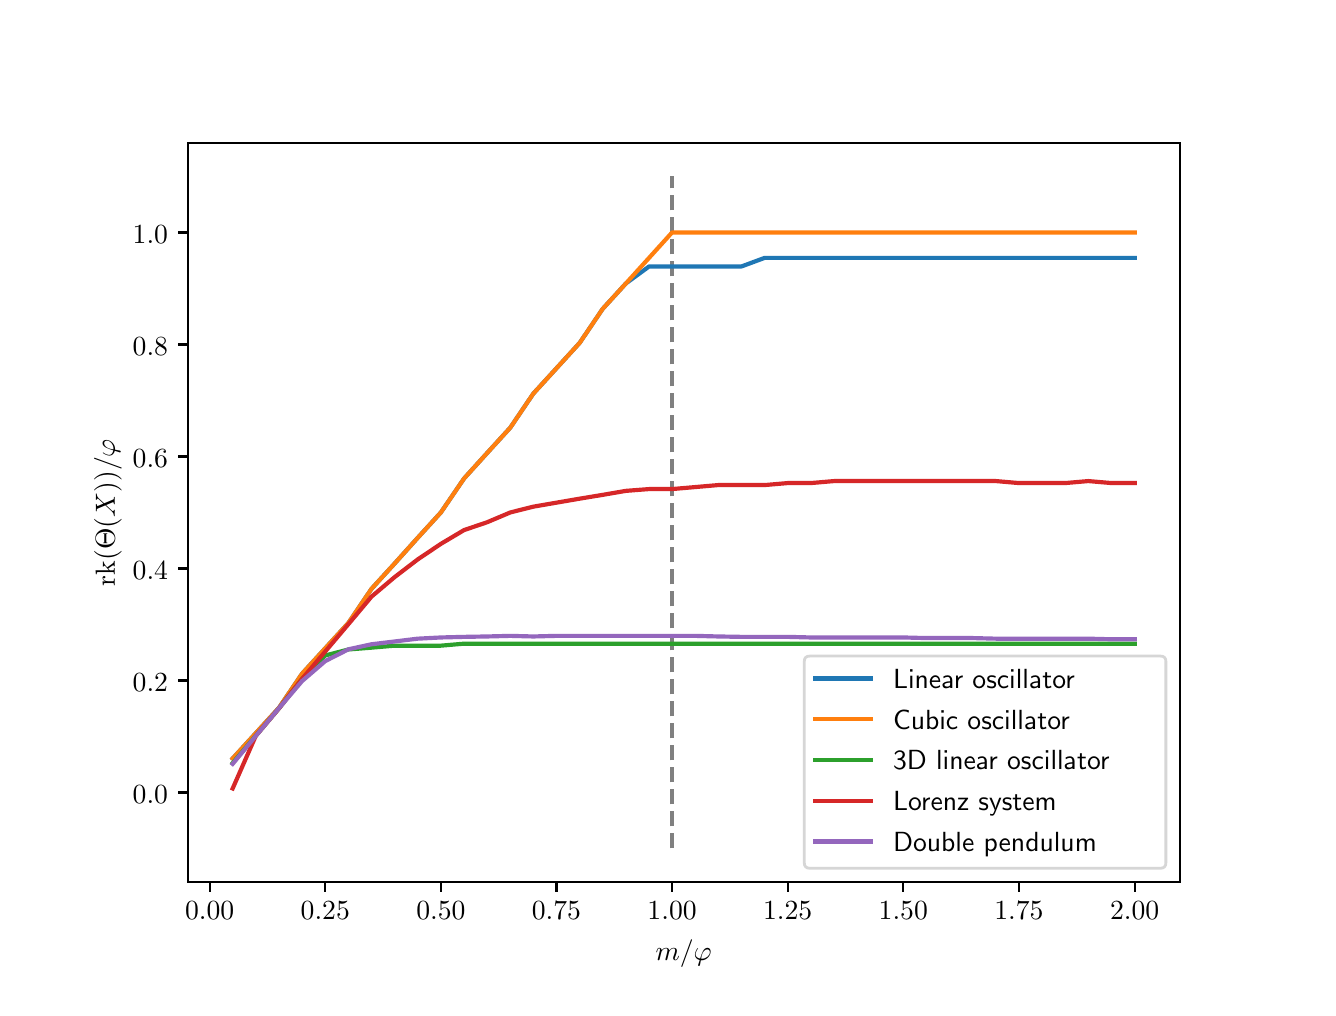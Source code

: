 \begingroup%
\makeatletter%
\begin{pgfpicture}%
\pgfpathrectangle{\pgfpointorigin}{\pgfqpoint{6.4in}{4.8in}}%
\pgfusepath{use as bounding box, clip}%
\begin{pgfscope}%
\pgfsetbuttcap%
\pgfsetmiterjoin%
\definecolor{currentfill}{rgb}{1.0,1.0,1.0}%
\pgfsetfillcolor{currentfill}%
\pgfsetlinewidth{0.0pt}%
\definecolor{currentstroke}{rgb}{1.0,1.0,1.0}%
\pgfsetstrokecolor{currentstroke}%
\pgfsetdash{}{0pt}%
\pgfpathmoveto{\pgfqpoint{0.0in}{0.0in}}%
\pgfpathlineto{\pgfqpoint{6.4in}{0.0in}}%
\pgfpathlineto{\pgfqpoint{6.4in}{4.8in}}%
\pgfpathlineto{\pgfqpoint{0.0in}{4.8in}}%
\pgfpathclose%
\pgfusepath{fill}%
\end{pgfscope}%
\begin{pgfscope}%
\pgfsetbuttcap%
\pgfsetmiterjoin%
\definecolor{currentfill}{rgb}{1.0,1.0,1.0}%
\pgfsetfillcolor{currentfill}%
\pgfsetlinewidth{0.0pt}%
\definecolor{currentstroke}{rgb}{0.0,0.0,0.0}%
\pgfsetstrokecolor{currentstroke}%
\pgfsetstrokeopacity{0.0}%
\pgfsetdash{}{0pt}%
\pgfpathmoveto{\pgfqpoint{0.8in}{0.528in}}%
\pgfpathlineto{\pgfqpoint{5.76in}{0.528in}}%
\pgfpathlineto{\pgfqpoint{5.76in}{4.224in}}%
\pgfpathlineto{\pgfqpoint{0.8in}{4.224in}}%
\pgfpathclose%
\pgfusepath{fill}%
\end{pgfscope}%
\begin{pgfscope}%
\pgfsetbuttcap%
\pgfsetroundjoin%
\definecolor{currentfill}{rgb}{0.0,0.0,0.0}%
\pgfsetfillcolor{currentfill}%
\pgfsetlinewidth{0.803pt}%
\definecolor{currentstroke}{rgb}{0.0,0.0,0.0}%
\pgfsetstrokecolor{currentstroke}%
\pgfsetdash{}{0pt}%
\pgfsys@defobject{currentmarker}{\pgfqpoint{0.0in}{-0.049in}}{\pgfqpoint{0.0in}{0.0in}}{%
\pgfpathmoveto{\pgfqpoint{0.0in}{0.0in}}%
\pgfpathlineto{\pgfqpoint{0.0in}{-0.049in}}%
\pgfusepath{stroke,fill}%
}%
\begin{pgfscope}%
\pgfsys@transformshift{0.91in}{0.528in}%
\pgfsys@useobject{currentmarker}{}%
\end{pgfscope}%
\end{pgfscope}%
\begin{pgfscope}%
\definecolor{textcolor}{rgb}{0.0,0.0,0.0}%
\pgfsetstrokecolor{textcolor}%
\pgfsetfillcolor{textcolor}%
\pgftext[x=0.91in,y=0.431in,,top]{\color{textcolor}\sffamily\fontsize{10.0}{12.0}\selectfont \(\displaystyle 0.00\)}%
\end{pgfscope}%
\begin{pgfscope}%
\pgfsetbuttcap%
\pgfsetroundjoin%
\definecolor{currentfill}{rgb}{0.0,0.0,0.0}%
\pgfsetfillcolor{currentfill}%
\pgfsetlinewidth{0.803pt}%
\definecolor{currentstroke}{rgb}{0.0,0.0,0.0}%
\pgfsetstrokecolor{currentstroke}%
\pgfsetdash{}{0pt}%
\pgfsys@defobject{currentmarker}{\pgfqpoint{0.0in}{-0.049in}}{\pgfqpoint{0.0in}{0.0in}}{%
\pgfpathmoveto{\pgfqpoint{0.0in}{0.0in}}%
\pgfpathlineto{\pgfqpoint{0.0in}{-0.049in}}%
\pgfusepath{stroke,fill}%
}%
\begin{pgfscope}%
\pgfsys@transformshift{1.488in}{0.528in}%
\pgfsys@useobject{currentmarker}{}%
\end{pgfscope}%
\end{pgfscope}%
\begin{pgfscope}%
\definecolor{textcolor}{rgb}{0.0,0.0,0.0}%
\pgfsetstrokecolor{textcolor}%
\pgfsetfillcolor{textcolor}%
\pgftext[x=1.488in,y=0.431in,,top]{\color{textcolor}\sffamily\fontsize{10.0}{12.0}\selectfont \(\displaystyle 0.25\)}%
\end{pgfscope}%
\begin{pgfscope}%
\pgfsetbuttcap%
\pgfsetroundjoin%
\definecolor{currentfill}{rgb}{0.0,0.0,0.0}%
\pgfsetfillcolor{currentfill}%
\pgfsetlinewidth{0.803pt}%
\definecolor{currentstroke}{rgb}{0.0,0.0,0.0}%
\pgfsetstrokecolor{currentstroke}%
\pgfsetdash{}{0pt}%
\pgfsys@defobject{currentmarker}{\pgfqpoint{0.0in}{-0.049in}}{\pgfqpoint{0.0in}{0.0in}}{%
\pgfpathmoveto{\pgfqpoint{0.0in}{0.0in}}%
\pgfpathlineto{\pgfqpoint{0.0in}{-0.049in}}%
\pgfusepath{stroke,fill}%
}%
\begin{pgfscope}%
\pgfsys@transformshift{2.066in}{0.528in}%
\pgfsys@useobject{currentmarker}{}%
\end{pgfscope}%
\end{pgfscope}%
\begin{pgfscope}%
\definecolor{textcolor}{rgb}{0.0,0.0,0.0}%
\pgfsetstrokecolor{textcolor}%
\pgfsetfillcolor{textcolor}%
\pgftext[x=2.066in,y=0.431in,,top]{\color{textcolor}\sffamily\fontsize{10.0}{12.0}\selectfont \(\displaystyle 0.50\)}%
\end{pgfscope}%
\begin{pgfscope}%
\pgfsetbuttcap%
\pgfsetroundjoin%
\definecolor{currentfill}{rgb}{0.0,0.0,0.0}%
\pgfsetfillcolor{currentfill}%
\pgfsetlinewidth{0.803pt}%
\definecolor{currentstroke}{rgb}{0.0,0.0,0.0}%
\pgfsetstrokecolor{currentstroke}%
\pgfsetdash{}{0pt}%
\pgfsys@defobject{currentmarker}{\pgfqpoint{0.0in}{-0.049in}}{\pgfqpoint{0.0in}{0.0in}}{%
\pgfpathmoveto{\pgfqpoint{0.0in}{0.0in}}%
\pgfpathlineto{\pgfqpoint{0.0in}{-0.049in}}%
\pgfusepath{stroke,fill}%
}%
\begin{pgfscope}%
\pgfsys@transformshift{2.644in}{0.528in}%
\pgfsys@useobject{currentmarker}{}%
\end{pgfscope}%
\end{pgfscope}%
\begin{pgfscope}%
\definecolor{textcolor}{rgb}{0.0,0.0,0.0}%
\pgfsetstrokecolor{textcolor}%
\pgfsetfillcolor{textcolor}%
\pgftext[x=2.644in,y=0.431in,,top]{\color{textcolor}\sffamily\fontsize{10.0}{12.0}\selectfont \(\displaystyle 0.75\)}%
\end{pgfscope}%
\begin{pgfscope}%
\pgfsetbuttcap%
\pgfsetroundjoin%
\definecolor{currentfill}{rgb}{0.0,0.0,0.0}%
\pgfsetfillcolor{currentfill}%
\pgfsetlinewidth{0.803pt}%
\definecolor{currentstroke}{rgb}{0.0,0.0,0.0}%
\pgfsetstrokecolor{currentstroke}%
\pgfsetdash{}{0pt}%
\pgfsys@defobject{currentmarker}{\pgfqpoint{0.0in}{-0.049in}}{\pgfqpoint{0.0in}{0.0in}}{%
\pgfpathmoveto{\pgfqpoint{0.0in}{0.0in}}%
\pgfpathlineto{\pgfqpoint{0.0in}{-0.049in}}%
\pgfusepath{stroke,fill}%
}%
\begin{pgfscope}%
\pgfsys@transformshift{3.222in}{0.528in}%
\pgfsys@useobject{currentmarker}{}%
\end{pgfscope}%
\end{pgfscope}%
\begin{pgfscope}%
\definecolor{textcolor}{rgb}{0.0,0.0,0.0}%
\pgfsetstrokecolor{textcolor}%
\pgfsetfillcolor{textcolor}%
\pgftext[x=3.222in,y=0.431in,,top]{\color{textcolor}\sffamily\fontsize{10.0}{12.0}\selectfont \(\displaystyle 1.00\)}%
\end{pgfscope}%
\begin{pgfscope}%
\pgfsetbuttcap%
\pgfsetroundjoin%
\definecolor{currentfill}{rgb}{0.0,0.0,0.0}%
\pgfsetfillcolor{currentfill}%
\pgfsetlinewidth{0.803pt}%
\definecolor{currentstroke}{rgb}{0.0,0.0,0.0}%
\pgfsetstrokecolor{currentstroke}%
\pgfsetdash{}{0pt}%
\pgfsys@defobject{currentmarker}{\pgfqpoint{0.0in}{-0.049in}}{\pgfqpoint{0.0in}{0.0in}}{%
\pgfpathmoveto{\pgfqpoint{0.0in}{0.0in}}%
\pgfpathlineto{\pgfqpoint{0.0in}{-0.049in}}%
\pgfusepath{stroke,fill}%
}%
\begin{pgfscope}%
\pgfsys@transformshift{3.8in}{0.528in}%
\pgfsys@useobject{currentmarker}{}%
\end{pgfscope}%
\end{pgfscope}%
\begin{pgfscope}%
\definecolor{textcolor}{rgb}{0.0,0.0,0.0}%
\pgfsetstrokecolor{textcolor}%
\pgfsetfillcolor{textcolor}%
\pgftext[x=3.8in,y=0.431in,,top]{\color{textcolor}\sffamily\fontsize{10.0}{12.0}\selectfont \(\displaystyle 1.25\)}%
\end{pgfscope}%
\begin{pgfscope}%
\pgfsetbuttcap%
\pgfsetroundjoin%
\definecolor{currentfill}{rgb}{0.0,0.0,0.0}%
\pgfsetfillcolor{currentfill}%
\pgfsetlinewidth{0.803pt}%
\definecolor{currentstroke}{rgb}{0.0,0.0,0.0}%
\pgfsetstrokecolor{currentstroke}%
\pgfsetdash{}{0pt}%
\pgfsys@defobject{currentmarker}{\pgfqpoint{0.0in}{-0.049in}}{\pgfqpoint{0.0in}{0.0in}}{%
\pgfpathmoveto{\pgfqpoint{0.0in}{0.0in}}%
\pgfpathlineto{\pgfqpoint{0.0in}{-0.049in}}%
\pgfusepath{stroke,fill}%
}%
\begin{pgfscope}%
\pgfsys@transformshift{4.378in}{0.528in}%
\pgfsys@useobject{currentmarker}{}%
\end{pgfscope}%
\end{pgfscope}%
\begin{pgfscope}%
\definecolor{textcolor}{rgb}{0.0,0.0,0.0}%
\pgfsetstrokecolor{textcolor}%
\pgfsetfillcolor{textcolor}%
\pgftext[x=4.378in,y=0.431in,,top]{\color{textcolor}\sffamily\fontsize{10.0}{12.0}\selectfont \(\displaystyle 1.50\)}%
\end{pgfscope}%
\begin{pgfscope}%
\pgfsetbuttcap%
\pgfsetroundjoin%
\definecolor{currentfill}{rgb}{0.0,0.0,0.0}%
\pgfsetfillcolor{currentfill}%
\pgfsetlinewidth{0.803pt}%
\definecolor{currentstroke}{rgb}{0.0,0.0,0.0}%
\pgfsetstrokecolor{currentstroke}%
\pgfsetdash{}{0pt}%
\pgfsys@defobject{currentmarker}{\pgfqpoint{0.0in}{-0.049in}}{\pgfqpoint{0.0in}{0.0in}}{%
\pgfpathmoveto{\pgfqpoint{0.0in}{0.0in}}%
\pgfpathlineto{\pgfqpoint{0.0in}{-0.049in}}%
\pgfusepath{stroke,fill}%
}%
\begin{pgfscope}%
\pgfsys@transformshift{4.956in}{0.528in}%
\pgfsys@useobject{currentmarker}{}%
\end{pgfscope}%
\end{pgfscope}%
\begin{pgfscope}%
\definecolor{textcolor}{rgb}{0.0,0.0,0.0}%
\pgfsetstrokecolor{textcolor}%
\pgfsetfillcolor{textcolor}%
\pgftext[x=4.956in,y=0.431in,,top]{\color{textcolor}\sffamily\fontsize{10.0}{12.0}\selectfont \(\displaystyle 1.75\)}%
\end{pgfscope}%
\begin{pgfscope}%
\pgfsetbuttcap%
\pgfsetroundjoin%
\definecolor{currentfill}{rgb}{0.0,0.0,0.0}%
\pgfsetfillcolor{currentfill}%
\pgfsetlinewidth{0.803pt}%
\definecolor{currentstroke}{rgb}{0.0,0.0,0.0}%
\pgfsetstrokecolor{currentstroke}%
\pgfsetdash{}{0pt}%
\pgfsys@defobject{currentmarker}{\pgfqpoint{0.0in}{-0.049in}}{\pgfqpoint{0.0in}{0.0in}}{%
\pgfpathmoveto{\pgfqpoint{0.0in}{0.0in}}%
\pgfpathlineto{\pgfqpoint{0.0in}{-0.049in}}%
\pgfusepath{stroke,fill}%
}%
\begin{pgfscope}%
\pgfsys@transformshift{5.535in}{0.528in}%
\pgfsys@useobject{currentmarker}{}%
\end{pgfscope}%
\end{pgfscope}%
\begin{pgfscope}%
\definecolor{textcolor}{rgb}{0.0,0.0,0.0}%
\pgfsetstrokecolor{textcolor}%
\pgfsetfillcolor{textcolor}%
\pgftext[x=5.535in,y=0.431in,,top]{\color{textcolor}\sffamily\fontsize{10.0}{12.0}\selectfont \(\displaystyle 2.00\)}%
\end{pgfscope}%
\begin{pgfscope}%
\definecolor{textcolor}{rgb}{0.0,0.0,0.0}%
\pgfsetstrokecolor{textcolor}%
\pgfsetfillcolor{textcolor}%
\pgftext[x=3.28in,y=0.241in,,top]{\color{textcolor}\sffamily\fontsize{10.0}{12.0}\selectfont \(\displaystyle m / \varphi\)}%
\end{pgfscope}%
\begin{pgfscope}%
\pgfsetbuttcap%
\pgfsetroundjoin%
\definecolor{currentfill}{rgb}{0.0,0.0,0.0}%
\pgfsetfillcolor{currentfill}%
\pgfsetlinewidth{0.803pt}%
\definecolor{currentstroke}{rgb}{0.0,0.0,0.0}%
\pgfsetstrokecolor{currentstroke}%
\pgfsetdash{}{0pt}%
\pgfsys@defobject{currentmarker}{\pgfqpoint{-0.049in}{0.0in}}{\pgfqpoint{0.0in}{0.0in}}{%
\pgfpathmoveto{\pgfqpoint{0.0in}{0.0in}}%
\pgfpathlineto{\pgfqpoint{-0.049in}{0.0in}}%
\pgfusepath{stroke,fill}%
}%
\begin{pgfscope}%
\pgfsys@transformshift{0.8in}{0.976in}%
\pgfsys@useobject{currentmarker}{}%
\end{pgfscope}%
\end{pgfscope}%
\begin{pgfscope}%
\definecolor{textcolor}{rgb}{0.0,0.0,0.0}%
\pgfsetstrokecolor{textcolor}%
\pgfsetfillcolor{textcolor}%
\pgftext[x=0.525in, y=0.923in, left, base]{\color{textcolor}\sffamily\fontsize{10.0}{12.0}\selectfont \(\displaystyle 0.0\)}%
\end{pgfscope}%
\begin{pgfscope}%
\pgfsetbuttcap%
\pgfsetroundjoin%
\definecolor{currentfill}{rgb}{0.0,0.0,0.0}%
\pgfsetfillcolor{currentfill}%
\pgfsetlinewidth{0.803pt}%
\definecolor{currentstroke}{rgb}{0.0,0.0,0.0}%
\pgfsetstrokecolor{currentstroke}%
\pgfsetdash{}{0pt}%
\pgfsys@defobject{currentmarker}{\pgfqpoint{-0.049in}{0.0in}}{\pgfqpoint{0.0in}{0.0in}}{%
\pgfpathmoveto{\pgfqpoint{0.0in}{0.0in}}%
\pgfpathlineto{\pgfqpoint{-0.049in}{0.0in}}%
\pgfusepath{stroke,fill}%
}%
\begin{pgfscope}%
\pgfsys@transformshift{0.8in}{1.536in}%
\pgfsys@useobject{currentmarker}{}%
\end{pgfscope}%
\end{pgfscope}%
\begin{pgfscope}%
\definecolor{textcolor}{rgb}{0.0,0.0,0.0}%
\pgfsetstrokecolor{textcolor}%
\pgfsetfillcolor{textcolor}%
\pgftext[x=0.525in, y=1.483in, left, base]{\color{textcolor}\sffamily\fontsize{10.0}{12.0}\selectfont \(\displaystyle 0.2\)}%
\end{pgfscope}%
\begin{pgfscope}%
\pgfsetbuttcap%
\pgfsetroundjoin%
\definecolor{currentfill}{rgb}{0.0,0.0,0.0}%
\pgfsetfillcolor{currentfill}%
\pgfsetlinewidth{0.803pt}%
\definecolor{currentstroke}{rgb}{0.0,0.0,0.0}%
\pgfsetstrokecolor{currentstroke}%
\pgfsetdash{}{0pt}%
\pgfsys@defobject{currentmarker}{\pgfqpoint{-0.049in}{0.0in}}{\pgfqpoint{0.0in}{0.0in}}{%
\pgfpathmoveto{\pgfqpoint{0.0in}{0.0in}}%
\pgfpathlineto{\pgfqpoint{-0.049in}{0.0in}}%
\pgfusepath{stroke,fill}%
}%
\begin{pgfscope}%
\pgfsys@transformshift{0.8in}{2.096in}%
\pgfsys@useobject{currentmarker}{}%
\end{pgfscope}%
\end{pgfscope}%
\begin{pgfscope}%
\definecolor{textcolor}{rgb}{0.0,0.0,0.0}%
\pgfsetstrokecolor{textcolor}%
\pgfsetfillcolor{textcolor}%
\pgftext[x=0.525in, y=2.043in, left, base]{\color{textcolor}\sffamily\fontsize{10.0}{12.0}\selectfont \(\displaystyle 0.4\)}%
\end{pgfscope}%
\begin{pgfscope}%
\pgfsetbuttcap%
\pgfsetroundjoin%
\definecolor{currentfill}{rgb}{0.0,0.0,0.0}%
\pgfsetfillcolor{currentfill}%
\pgfsetlinewidth{0.803pt}%
\definecolor{currentstroke}{rgb}{0.0,0.0,0.0}%
\pgfsetstrokecolor{currentstroke}%
\pgfsetdash{}{0pt}%
\pgfsys@defobject{currentmarker}{\pgfqpoint{-0.049in}{0.0in}}{\pgfqpoint{0.0in}{0.0in}}{%
\pgfpathmoveto{\pgfqpoint{0.0in}{0.0in}}%
\pgfpathlineto{\pgfqpoint{-0.049in}{0.0in}}%
\pgfusepath{stroke,fill}%
}%
\begin{pgfscope}%
\pgfsys@transformshift{0.8in}{2.656in}%
\pgfsys@useobject{currentmarker}{}%
\end{pgfscope}%
\end{pgfscope}%
\begin{pgfscope}%
\definecolor{textcolor}{rgb}{0.0,0.0,0.0}%
\pgfsetstrokecolor{textcolor}%
\pgfsetfillcolor{textcolor}%
\pgftext[x=0.525in, y=2.603in, left, base]{\color{textcolor}\sffamily\fontsize{10.0}{12.0}\selectfont \(\displaystyle 0.6\)}%
\end{pgfscope}%
\begin{pgfscope}%
\pgfsetbuttcap%
\pgfsetroundjoin%
\definecolor{currentfill}{rgb}{0.0,0.0,0.0}%
\pgfsetfillcolor{currentfill}%
\pgfsetlinewidth{0.803pt}%
\definecolor{currentstroke}{rgb}{0.0,0.0,0.0}%
\pgfsetstrokecolor{currentstroke}%
\pgfsetdash{}{0pt}%
\pgfsys@defobject{currentmarker}{\pgfqpoint{-0.049in}{0.0in}}{\pgfqpoint{0.0in}{0.0in}}{%
\pgfpathmoveto{\pgfqpoint{0.0in}{0.0in}}%
\pgfpathlineto{\pgfqpoint{-0.049in}{0.0in}}%
\pgfusepath{stroke,fill}%
}%
\begin{pgfscope}%
\pgfsys@transformshift{0.8in}{3.216in}%
\pgfsys@useobject{currentmarker}{}%
\end{pgfscope}%
\end{pgfscope}%
\begin{pgfscope}%
\definecolor{textcolor}{rgb}{0.0,0.0,0.0}%
\pgfsetstrokecolor{textcolor}%
\pgfsetfillcolor{textcolor}%
\pgftext[x=0.525in, y=3.163in, left, base]{\color{textcolor}\sffamily\fontsize{10.0}{12.0}\selectfont \(\displaystyle 0.8\)}%
\end{pgfscope}%
\begin{pgfscope}%
\pgfsetbuttcap%
\pgfsetroundjoin%
\definecolor{currentfill}{rgb}{0.0,0.0,0.0}%
\pgfsetfillcolor{currentfill}%
\pgfsetlinewidth{0.803pt}%
\definecolor{currentstroke}{rgb}{0.0,0.0,0.0}%
\pgfsetstrokecolor{currentstroke}%
\pgfsetdash{}{0pt}%
\pgfsys@defobject{currentmarker}{\pgfqpoint{-0.049in}{0.0in}}{\pgfqpoint{0.0in}{0.0in}}{%
\pgfpathmoveto{\pgfqpoint{0.0in}{0.0in}}%
\pgfpathlineto{\pgfqpoint{-0.049in}{0.0in}}%
\pgfusepath{stroke,fill}%
}%
\begin{pgfscope}%
\pgfsys@transformshift{0.8in}{3.776in}%
\pgfsys@useobject{currentmarker}{}%
\end{pgfscope}%
\end{pgfscope}%
\begin{pgfscope}%
\definecolor{textcolor}{rgb}{0.0,0.0,0.0}%
\pgfsetstrokecolor{textcolor}%
\pgfsetfillcolor{textcolor}%
\pgftext[x=0.525in, y=3.723in, left, base]{\color{textcolor}\sffamily\fontsize{10.0}{12.0}\selectfont \(\displaystyle 1.0\)}%
\end{pgfscope}%
\begin{pgfscope}%
\definecolor{textcolor}{rgb}{0.0,0.0,0.0}%
\pgfsetstrokecolor{textcolor}%
\pgfsetfillcolor{textcolor}%
\pgftext[x=0.47in,y=2.376in,,bottom,rotate=90.0]{\color{textcolor}\sffamily\fontsize{10.0}{12.0}\selectfont \(\displaystyle \mathrm{rk}(\Theta(X)) / \varphi\)}%
\end{pgfscope}%
\begin{pgfscope}%
\pgfpathrectangle{\pgfqpoint{0.8in}{0.528in}}{\pgfqpoint{4.96in}{3.696in}}%
\pgfusepath{clip}%
\pgfsetbuttcap%
\pgfsetroundjoin%
\pgfsetlinewidth{1.506pt}%
\definecolor{currentstroke}{rgb}{0.502,0.502,0.502}%
\pgfsetstrokecolor{currentstroke}%
\pgfsetdash{{5.55pt}{2.4pt}}{0.0pt}%
\pgfpathmoveto{\pgfqpoint{3.222in}{0.696in}}%
\pgfpathlineto{\pgfqpoint{3.222in}{4.056in}}%
\pgfusepath{stroke}%
\end{pgfscope}%
\begin{pgfscope}%
\pgfpathrectangle{\pgfqpoint{0.8in}{0.528in}}{\pgfqpoint{4.96in}{3.696in}}%
\pgfusepath{clip}%
\pgfsetrectcap%
\pgfsetroundjoin%
\pgfsetlinewidth{1.506pt}%
\definecolor{currentstroke}{rgb}{0.122,0.467,0.706}%
\pgfsetstrokecolor{currentstroke}%
\pgfsetdash{}{0pt}%
\pgfpathmoveto{\pgfqpoint{1.025in}{1.146in}}%
\pgfpathlineto{\pgfqpoint{1.141in}{1.273in}}%
\pgfpathlineto{\pgfqpoint{1.257in}{1.4in}}%
\pgfpathlineto{\pgfqpoint{1.372in}{1.57in}}%
\pgfpathlineto{\pgfqpoint{1.488in}{1.697in}}%
\pgfpathlineto{\pgfqpoint{1.604in}{1.824in}}%
\pgfpathlineto{\pgfqpoint{1.719in}{1.994in}}%
\pgfpathlineto{\pgfqpoint{1.835in}{2.121in}}%
\pgfpathlineto{\pgfqpoint{1.95in}{2.249in}}%
\pgfpathlineto{\pgfqpoint{2.066in}{2.376in}}%
\pgfpathlineto{\pgfqpoint{2.182in}{2.546in}}%
\pgfpathlineto{\pgfqpoint{2.297in}{2.673in}}%
\pgfpathlineto{\pgfqpoint{2.413in}{2.8in}}%
\pgfpathlineto{\pgfqpoint{2.528in}{2.97in}}%
\pgfpathlineto{\pgfqpoint{2.644in}{3.097in}}%
\pgfpathlineto{\pgfqpoint{2.76in}{3.224in}}%
\pgfpathlineto{\pgfqpoint{2.875in}{3.394in}}%
\pgfpathlineto{\pgfqpoint{2.991in}{3.521in}}%
\pgfpathlineto{\pgfqpoint{3.107in}{3.606in}}%
\pgfpathlineto{\pgfqpoint{3.222in}{3.606in}}%
\pgfpathlineto{\pgfqpoint{3.338in}{3.606in}}%
\pgfpathlineto{\pgfqpoint{3.453in}{3.606in}}%
\pgfpathlineto{\pgfqpoint{3.569in}{3.606in}}%
\pgfpathlineto{\pgfqpoint{3.685in}{3.649in}}%
\pgfpathlineto{\pgfqpoint{3.8in}{3.649in}}%
\pgfpathlineto{\pgfqpoint{3.916in}{3.649in}}%
\pgfpathlineto{\pgfqpoint{4.032in}{3.649in}}%
\pgfpathlineto{\pgfqpoint{4.147in}{3.649in}}%
\pgfpathlineto{\pgfqpoint{4.263in}{3.649in}}%
\pgfpathlineto{\pgfqpoint{4.378in}{3.649in}}%
\pgfpathlineto{\pgfqpoint{4.494in}{3.649in}}%
\pgfpathlineto{\pgfqpoint{4.61in}{3.649in}}%
\pgfpathlineto{\pgfqpoint{4.725in}{3.649in}}%
\pgfpathlineto{\pgfqpoint{4.841in}{3.649in}}%
\pgfpathlineto{\pgfqpoint{4.956in}{3.649in}}%
\pgfpathlineto{\pgfqpoint{5.072in}{3.649in}}%
\pgfpathlineto{\pgfqpoint{5.188in}{3.649in}}%
\pgfpathlineto{\pgfqpoint{5.303in}{3.649in}}%
\pgfpathlineto{\pgfqpoint{5.419in}{3.649in}}%
\pgfpathlineto{\pgfqpoint{5.535in}{3.649in}}%
\pgfusepath{stroke}%
\end{pgfscope}%
\begin{pgfscope}%
\pgfpathrectangle{\pgfqpoint{0.8in}{0.528in}}{\pgfqpoint{4.96in}{3.696in}}%
\pgfusepath{clip}%
\pgfsetrectcap%
\pgfsetroundjoin%
\pgfsetlinewidth{1.506pt}%
\definecolor{currentstroke}{rgb}{1.0,0.498,0.055}%
\pgfsetstrokecolor{currentstroke}%
\pgfsetdash{}{0pt}%
\pgfpathmoveto{\pgfqpoint{1.025in}{1.146in}}%
\pgfpathlineto{\pgfqpoint{1.141in}{1.273in}}%
\pgfpathlineto{\pgfqpoint{1.257in}{1.4in}}%
\pgfpathlineto{\pgfqpoint{1.372in}{1.57in}}%
\pgfpathlineto{\pgfqpoint{1.488in}{1.697in}}%
\pgfpathlineto{\pgfqpoint{1.604in}{1.824in}}%
\pgfpathlineto{\pgfqpoint{1.719in}{1.994in}}%
\pgfpathlineto{\pgfqpoint{1.835in}{2.121in}}%
\pgfpathlineto{\pgfqpoint{1.95in}{2.249in}}%
\pgfpathlineto{\pgfqpoint{2.066in}{2.376in}}%
\pgfpathlineto{\pgfqpoint{2.182in}{2.546in}}%
\pgfpathlineto{\pgfqpoint{2.297in}{2.673in}}%
\pgfpathlineto{\pgfqpoint{2.413in}{2.8in}}%
\pgfpathlineto{\pgfqpoint{2.528in}{2.97in}}%
\pgfpathlineto{\pgfqpoint{2.644in}{3.097in}}%
\pgfpathlineto{\pgfqpoint{2.76in}{3.224in}}%
\pgfpathlineto{\pgfqpoint{2.875in}{3.394in}}%
\pgfpathlineto{\pgfqpoint{2.991in}{3.521in}}%
\pgfpathlineto{\pgfqpoint{3.107in}{3.649in}}%
\pgfpathlineto{\pgfqpoint{3.222in}{3.776in}}%
\pgfpathlineto{\pgfqpoint{3.338in}{3.776in}}%
\pgfpathlineto{\pgfqpoint{3.453in}{3.776in}}%
\pgfpathlineto{\pgfqpoint{3.569in}{3.776in}}%
\pgfpathlineto{\pgfqpoint{3.685in}{3.776in}}%
\pgfpathlineto{\pgfqpoint{3.8in}{3.776in}}%
\pgfpathlineto{\pgfqpoint{3.916in}{3.776in}}%
\pgfpathlineto{\pgfqpoint{4.032in}{3.776in}}%
\pgfpathlineto{\pgfqpoint{4.147in}{3.776in}}%
\pgfpathlineto{\pgfqpoint{4.263in}{3.776in}}%
\pgfpathlineto{\pgfqpoint{4.378in}{3.776in}}%
\pgfpathlineto{\pgfqpoint{4.494in}{3.776in}}%
\pgfpathlineto{\pgfqpoint{4.61in}{3.776in}}%
\pgfpathlineto{\pgfqpoint{4.725in}{3.776in}}%
\pgfpathlineto{\pgfqpoint{4.841in}{3.776in}}%
\pgfpathlineto{\pgfqpoint{4.956in}{3.776in}}%
\pgfpathlineto{\pgfqpoint{5.072in}{3.776in}}%
\pgfpathlineto{\pgfqpoint{5.188in}{3.776in}}%
\pgfpathlineto{\pgfqpoint{5.303in}{3.776in}}%
\pgfpathlineto{\pgfqpoint{5.419in}{3.776in}}%
\pgfpathlineto{\pgfqpoint{5.535in}{3.776in}}%
\pgfusepath{stroke}%
\end{pgfscope}%
\begin{pgfscope}%
\pgfpathrectangle{\pgfqpoint{0.8in}{0.528in}}{\pgfqpoint{4.96in}{3.696in}}%
\pgfusepath{clip}%
\pgfsetrectcap%
\pgfsetroundjoin%
\pgfsetlinewidth{1.506pt}%
\definecolor{currentstroke}{rgb}{0.173,0.627,0.173}%
\pgfsetstrokecolor{currentstroke}%
\pgfsetdash{}{0pt}%
\pgfpathmoveto{\pgfqpoint{1.025in}{1.123in}}%
\pgfpathlineto{\pgfqpoint{1.141in}{1.26in}}%
\pgfpathlineto{\pgfqpoint{1.257in}{1.397in}}%
\pgfpathlineto{\pgfqpoint{1.372in}{1.544in}}%
\pgfpathlineto{\pgfqpoint{1.488in}{1.661in}}%
\pgfpathlineto{\pgfqpoint{1.604in}{1.691in}}%
\pgfpathlineto{\pgfqpoint{1.719in}{1.7in}}%
\pgfpathlineto{\pgfqpoint{1.835in}{1.71in}}%
\pgfpathlineto{\pgfqpoint{1.95in}{1.71in}}%
\pgfpathlineto{\pgfqpoint{2.066in}{1.71in}}%
\pgfpathlineto{\pgfqpoint{2.182in}{1.72in}}%
\pgfpathlineto{\pgfqpoint{2.297in}{1.72in}}%
\pgfpathlineto{\pgfqpoint{2.413in}{1.72in}}%
\pgfpathlineto{\pgfqpoint{2.528in}{1.72in}}%
\pgfpathlineto{\pgfqpoint{2.644in}{1.72in}}%
\pgfpathlineto{\pgfqpoint{2.76in}{1.72in}}%
\pgfpathlineto{\pgfqpoint{2.875in}{1.72in}}%
\pgfpathlineto{\pgfqpoint{2.991in}{1.72in}}%
\pgfpathlineto{\pgfqpoint{3.107in}{1.72in}}%
\pgfpathlineto{\pgfqpoint{3.222in}{1.72in}}%
\pgfpathlineto{\pgfqpoint{3.338in}{1.72in}}%
\pgfpathlineto{\pgfqpoint{3.453in}{1.72in}}%
\pgfpathlineto{\pgfqpoint{3.569in}{1.72in}}%
\pgfpathlineto{\pgfqpoint{3.685in}{1.72in}}%
\pgfpathlineto{\pgfqpoint{3.8in}{1.72in}}%
\pgfpathlineto{\pgfqpoint{3.916in}{1.72in}}%
\pgfpathlineto{\pgfqpoint{4.032in}{1.72in}}%
\pgfpathlineto{\pgfqpoint{4.147in}{1.72in}}%
\pgfpathlineto{\pgfqpoint{4.263in}{1.72in}}%
\pgfpathlineto{\pgfqpoint{4.378in}{1.72in}}%
\pgfpathlineto{\pgfqpoint{4.494in}{1.72in}}%
\pgfpathlineto{\pgfqpoint{4.61in}{1.72in}}%
\pgfpathlineto{\pgfqpoint{4.725in}{1.72in}}%
\pgfpathlineto{\pgfqpoint{4.841in}{1.72in}}%
\pgfpathlineto{\pgfqpoint{4.956in}{1.72in}}%
\pgfpathlineto{\pgfqpoint{5.072in}{1.72in}}%
\pgfpathlineto{\pgfqpoint{5.188in}{1.72in}}%
\pgfpathlineto{\pgfqpoint{5.303in}{1.72in}}%
\pgfpathlineto{\pgfqpoint{5.419in}{1.72in}}%
\pgfpathlineto{\pgfqpoint{5.535in}{1.72in}}%
\pgfusepath{stroke}%
\end{pgfscope}%
\begin{pgfscope}%
\pgfpathrectangle{\pgfqpoint{0.8in}{0.528in}}{\pgfqpoint{4.96in}{3.696in}}%
\pgfusepath{clip}%
\pgfsetrectcap%
\pgfsetroundjoin%
\pgfsetlinewidth{1.506pt}%
\definecolor{currentstroke}{rgb}{0.839,0.153,0.157}%
\pgfsetstrokecolor{currentstroke}%
\pgfsetdash{}{0pt}%
\pgfpathmoveto{\pgfqpoint{1.025in}{0.996in}}%
\pgfpathlineto{\pgfqpoint{1.141in}{1.26in}}%
\pgfpathlineto{\pgfqpoint{1.257in}{1.397in}}%
\pgfpathlineto{\pgfqpoint{1.372in}{1.544in}}%
\pgfpathlineto{\pgfqpoint{1.488in}{1.681in}}%
\pgfpathlineto{\pgfqpoint{1.604in}{1.818in}}%
\pgfpathlineto{\pgfqpoint{1.719in}{1.955in}}%
\pgfpathlineto{\pgfqpoint{1.835in}{2.053in}}%
\pgfpathlineto{\pgfqpoint{1.95in}{2.141in}}%
\pgfpathlineto{\pgfqpoint{2.066in}{2.219in}}%
\pgfpathlineto{\pgfqpoint{2.182in}{2.288in}}%
\pgfpathlineto{\pgfqpoint{2.297in}{2.327in}}%
\pgfpathlineto{\pgfqpoint{2.413in}{2.376in}}%
\pgfpathlineto{\pgfqpoint{2.528in}{2.405in}}%
\pgfpathlineto{\pgfqpoint{2.644in}{2.425in}}%
\pgfpathlineto{\pgfqpoint{2.76in}{2.445in}}%
\pgfpathlineto{\pgfqpoint{2.875in}{2.464in}}%
\pgfpathlineto{\pgfqpoint{2.991in}{2.484in}}%
\pgfpathlineto{\pgfqpoint{3.107in}{2.493in}}%
\pgfpathlineto{\pgfqpoint{3.222in}{2.493in}}%
\pgfpathlineto{\pgfqpoint{3.338in}{2.503in}}%
\pgfpathlineto{\pgfqpoint{3.453in}{2.513in}}%
\pgfpathlineto{\pgfqpoint{3.569in}{2.513in}}%
\pgfpathlineto{\pgfqpoint{3.685in}{2.513in}}%
\pgfpathlineto{\pgfqpoint{3.8in}{2.523in}}%
\pgfpathlineto{\pgfqpoint{3.916in}{2.523in}}%
\pgfpathlineto{\pgfqpoint{4.032in}{2.533in}}%
\pgfpathlineto{\pgfqpoint{4.147in}{2.533in}}%
\pgfpathlineto{\pgfqpoint{4.263in}{2.533in}}%
\pgfpathlineto{\pgfqpoint{4.378in}{2.533in}}%
\pgfpathlineto{\pgfqpoint{4.494in}{2.533in}}%
\pgfpathlineto{\pgfqpoint{4.61in}{2.533in}}%
\pgfpathlineto{\pgfqpoint{4.725in}{2.533in}}%
\pgfpathlineto{\pgfqpoint{4.841in}{2.533in}}%
\pgfpathlineto{\pgfqpoint{4.956in}{2.523in}}%
\pgfpathlineto{\pgfqpoint{5.072in}{2.523in}}%
\pgfpathlineto{\pgfqpoint{5.188in}{2.523in}}%
\pgfpathlineto{\pgfqpoint{5.303in}{2.533in}}%
\pgfpathlineto{\pgfqpoint{5.419in}{2.523in}}%
\pgfpathlineto{\pgfqpoint{5.535in}{2.523in}}%
\pgfusepath{stroke}%
\end{pgfscope}%
\begin{pgfscope}%
\pgfpathrectangle{\pgfqpoint{0.8in}{0.528in}}{\pgfqpoint{4.96in}{3.696in}}%
\pgfusepath{clip}%
\pgfsetrectcap%
\pgfsetroundjoin%
\pgfsetlinewidth{1.506pt}%
\definecolor{currentstroke}{rgb}{0.58,0.404,0.741}%
\pgfsetstrokecolor{currentstroke}%
\pgfsetdash{}{0pt}%
\pgfpathmoveto{\pgfqpoint{1.025in}{1.119in}}%
\pgfpathlineto{\pgfqpoint{1.141in}{1.259in}}%
\pgfpathlineto{\pgfqpoint{1.257in}{1.398in}}%
\pgfpathlineto{\pgfqpoint{1.372in}{1.533in}}%
\pgfpathlineto{\pgfqpoint{1.488in}{1.633in}}%
\pgfpathlineto{\pgfqpoint{1.604in}{1.692in}}%
\pgfpathlineto{\pgfqpoint{1.719in}{1.717in}}%
\pgfpathlineto{\pgfqpoint{1.835in}{1.731in}}%
\pgfpathlineto{\pgfqpoint{1.95in}{1.745in}}%
\pgfpathlineto{\pgfqpoint{2.066in}{1.751in}}%
\pgfpathlineto{\pgfqpoint{2.182in}{1.754in}}%
\pgfpathlineto{\pgfqpoint{2.297in}{1.756in}}%
\pgfpathlineto{\pgfqpoint{2.413in}{1.759in}}%
\pgfpathlineto{\pgfqpoint{2.528in}{1.756in}}%
\pgfpathlineto{\pgfqpoint{2.644in}{1.759in}}%
\pgfpathlineto{\pgfqpoint{2.76in}{1.759in}}%
\pgfpathlineto{\pgfqpoint{2.875in}{1.759in}}%
\pgfpathlineto{\pgfqpoint{2.991in}{1.759in}}%
\pgfpathlineto{\pgfqpoint{3.107in}{1.759in}}%
\pgfpathlineto{\pgfqpoint{3.222in}{1.759in}}%
\pgfpathlineto{\pgfqpoint{3.338in}{1.759in}}%
\pgfpathlineto{\pgfqpoint{3.453in}{1.756in}}%
\pgfpathlineto{\pgfqpoint{3.569in}{1.754in}}%
\pgfpathlineto{\pgfqpoint{3.685in}{1.754in}}%
\pgfpathlineto{\pgfqpoint{3.8in}{1.754in}}%
\pgfpathlineto{\pgfqpoint{3.916in}{1.751in}}%
\pgfpathlineto{\pgfqpoint{4.032in}{1.751in}}%
\pgfpathlineto{\pgfqpoint{4.147in}{1.751in}}%
\pgfpathlineto{\pgfqpoint{4.263in}{1.751in}}%
\pgfpathlineto{\pgfqpoint{4.378in}{1.751in}}%
\pgfpathlineto{\pgfqpoint{4.494in}{1.748in}}%
\pgfpathlineto{\pgfqpoint{4.61in}{1.748in}}%
\pgfpathlineto{\pgfqpoint{4.725in}{1.748in}}%
\pgfpathlineto{\pgfqpoint{4.841in}{1.745in}}%
\pgfpathlineto{\pgfqpoint{4.956in}{1.745in}}%
\pgfpathlineto{\pgfqpoint{5.072in}{1.745in}}%
\pgfpathlineto{\pgfqpoint{5.188in}{1.745in}}%
\pgfpathlineto{\pgfqpoint{5.303in}{1.745in}}%
\pgfpathlineto{\pgfqpoint{5.419in}{1.742in}}%
\pgfpathlineto{\pgfqpoint{5.535in}{1.742in}}%
\pgfusepath{stroke}%
\end{pgfscope}%
\begin{pgfscope}%
\pgfsetrectcap%
\pgfsetmiterjoin%
\pgfsetlinewidth{0.803pt}%
\definecolor{currentstroke}{rgb}{0.0,0.0,0.0}%
\pgfsetstrokecolor{currentstroke}%
\pgfsetdash{}{0pt}%
\pgfpathmoveto{\pgfqpoint{0.8in}{0.528in}}%
\pgfpathlineto{\pgfqpoint{0.8in}{4.224in}}%
\pgfusepath{stroke}%
\end{pgfscope}%
\begin{pgfscope}%
\pgfsetrectcap%
\pgfsetmiterjoin%
\pgfsetlinewidth{0.803pt}%
\definecolor{currentstroke}{rgb}{0.0,0.0,0.0}%
\pgfsetstrokecolor{currentstroke}%
\pgfsetdash{}{0pt}%
\pgfpathmoveto{\pgfqpoint{5.76in}{0.528in}}%
\pgfpathlineto{\pgfqpoint{5.76in}{4.224in}}%
\pgfusepath{stroke}%
\end{pgfscope}%
\begin{pgfscope}%
\pgfsetrectcap%
\pgfsetmiterjoin%
\pgfsetlinewidth{0.803pt}%
\definecolor{currentstroke}{rgb}{0.0,0.0,0.0}%
\pgfsetstrokecolor{currentstroke}%
\pgfsetdash{}{0pt}%
\pgfpathmoveto{\pgfqpoint{0.8in}{0.528in}}%
\pgfpathlineto{\pgfqpoint{5.76in}{0.528in}}%
\pgfusepath{stroke}%
\end{pgfscope}%
\begin{pgfscope}%
\pgfsetrectcap%
\pgfsetmiterjoin%
\pgfsetlinewidth{0.803pt}%
\definecolor{currentstroke}{rgb}{0.0,0.0,0.0}%
\pgfsetstrokecolor{currentstroke}%
\pgfsetdash{}{0pt}%
\pgfpathmoveto{\pgfqpoint{0.8in}{4.224in}}%
\pgfpathlineto{\pgfqpoint{5.76in}{4.224in}}%
\pgfusepath{stroke}%
\end{pgfscope}%
\begin{pgfscope}%
\pgfsetbuttcap%
\pgfsetmiterjoin%
\definecolor{currentfill}{rgb}{1.0,1.0,1.0}%
\pgfsetfillcolor{currentfill}%
\pgfsetfillopacity{0.8}%
\pgfsetlinewidth{1.004pt}%
\definecolor{currentstroke}{rgb}{0.8,0.8,0.8}%
\pgfsetstrokecolor{currentstroke}%
\pgfsetstrokeopacity{0.8}%
\pgfsetdash{}{0pt}%
\pgfpathmoveto{\pgfqpoint{3.911in}{0.597in}}%
\pgfpathlineto{\pgfqpoint{5.663in}{0.597in}}%
\pgfpathquadraticcurveto{\pgfqpoint{5.691in}{0.597in}}{\pgfqpoint{5.691in}{0.625in}}%
\pgfpathlineto{\pgfqpoint{5.691in}{1.631in}}%
\pgfpathquadraticcurveto{\pgfqpoint{5.691in}{1.658in}}{\pgfqpoint{5.663in}{1.658in}}%
\pgfpathlineto{\pgfqpoint{3.911in}{1.658in}}%
\pgfpathquadraticcurveto{\pgfqpoint{3.883in}{1.658in}}{\pgfqpoint{3.883in}{1.631in}}%
\pgfpathlineto{\pgfqpoint{3.883in}{0.625in}}%
\pgfpathquadraticcurveto{\pgfqpoint{3.883in}{0.597in}}{\pgfqpoint{3.911in}{0.597in}}%
\pgfpathclose%
\pgfusepath{stroke,fill}%
\end{pgfscope}%
\begin{pgfscope}%
\pgfsetrectcap%
\pgfsetroundjoin%
\pgfsetlinewidth{1.506pt}%
\definecolor{currentstroke}{rgb}{0.122,0.467,0.706}%
\pgfsetstrokecolor{currentstroke}%
\pgfsetdash{}{0pt}%
\pgfpathmoveto{\pgfqpoint{3.939in}{1.546in}}%
\pgfpathlineto{\pgfqpoint{4.216in}{1.546in}}%
\pgfusepath{stroke}%
\end{pgfscope}%
\begin{pgfscope}%
\definecolor{textcolor}{rgb}{0.0,0.0,0.0}%
\pgfsetstrokecolor{textcolor}%
\pgfsetfillcolor{textcolor}%
\pgftext[x=4.327in,y=1.497in,left,base]{\color{textcolor}\sffamily\fontsize{10.0}{12.0}\selectfont Linear oscillator}%
\end{pgfscope}%
\begin{pgfscope}%
\pgfsetrectcap%
\pgfsetroundjoin%
\pgfsetlinewidth{1.506pt}%
\definecolor{currentstroke}{rgb}{1.0,0.498,0.055}%
\pgfsetstrokecolor{currentstroke}%
\pgfsetdash{}{0pt}%
\pgfpathmoveto{\pgfqpoint{3.939in}{1.342in}}%
\pgfpathlineto{\pgfqpoint{4.216in}{1.342in}}%
\pgfusepath{stroke}%
\end{pgfscope}%
\begin{pgfscope}%
\definecolor{textcolor}{rgb}{0.0,0.0,0.0}%
\pgfsetstrokecolor{textcolor}%
\pgfsetfillcolor{textcolor}%
\pgftext[x=4.327in,y=1.293in,left,base]{\color{textcolor}\sffamily\fontsize{10.0}{12.0}\selectfont Cubic oscillator}%
\end{pgfscope}%
\begin{pgfscope}%
\pgfsetrectcap%
\pgfsetroundjoin%
\pgfsetlinewidth{1.506pt}%
\definecolor{currentstroke}{rgb}{0.173,0.627,0.173}%
\pgfsetstrokecolor{currentstroke}%
\pgfsetdash{}{0pt}%
\pgfpathmoveto{\pgfqpoint{3.939in}{1.138in}}%
\pgfpathlineto{\pgfqpoint{4.216in}{1.138in}}%
\pgfusepath{stroke}%
\end{pgfscope}%
\begin{pgfscope}%
\definecolor{textcolor}{rgb}{0.0,0.0,0.0}%
\pgfsetstrokecolor{textcolor}%
\pgfsetfillcolor{textcolor}%
\pgftext[x=4.327in,y=1.09in,left,base]{\color{textcolor}\sffamily\fontsize{10.0}{12.0}\selectfont 3D linear oscillator}%
\end{pgfscope}%
\begin{pgfscope}%
\pgfsetrectcap%
\pgfsetroundjoin%
\pgfsetlinewidth{1.506pt}%
\definecolor{currentstroke}{rgb}{0.839,0.153,0.157}%
\pgfsetstrokecolor{currentstroke}%
\pgfsetdash{}{0pt}%
\pgfpathmoveto{\pgfqpoint{3.939in}{0.934in}}%
\pgfpathlineto{\pgfqpoint{4.216in}{0.934in}}%
\pgfusepath{stroke}%
\end{pgfscope}%
\begin{pgfscope}%
\definecolor{textcolor}{rgb}{0.0,0.0,0.0}%
\pgfsetstrokecolor{textcolor}%
\pgfsetfillcolor{textcolor}%
\pgftext[x=4.327in,y=0.886in,left,base]{\color{textcolor}\sffamily\fontsize{10.0}{12.0}\selectfont Lorenz system}%
\end{pgfscope}%
\begin{pgfscope}%
\pgfsetrectcap%
\pgfsetroundjoin%
\pgfsetlinewidth{1.506pt}%
\definecolor{currentstroke}{rgb}{0.58,0.404,0.741}%
\pgfsetstrokecolor{currentstroke}%
\pgfsetdash{}{0pt}%
\pgfpathmoveto{\pgfqpoint{3.939in}{0.731in}}%
\pgfpathlineto{\pgfqpoint{4.216in}{0.731in}}%
\pgfusepath{stroke}%
\end{pgfscope}%
\begin{pgfscope}%
\definecolor{textcolor}{rgb}{0.0,0.0,0.0}%
\pgfsetstrokecolor{textcolor}%
\pgfsetfillcolor{textcolor}%
\pgftext[x=4.327in,y=0.682in,left,base]{\color{textcolor}\sffamily\fontsize{10.0}{12.0}\selectfont Double pendulum}%
\end{pgfscope}%
\end{pgfpicture}%
\makeatother%
\endgroup%
